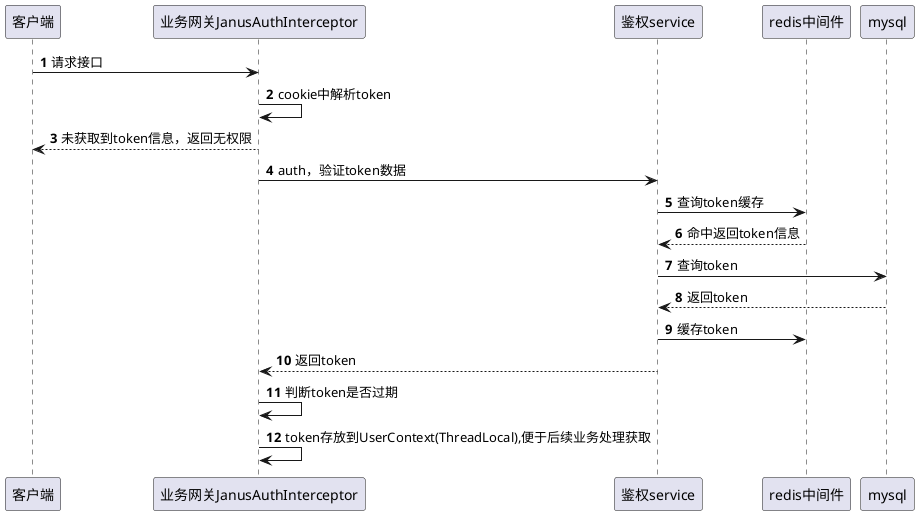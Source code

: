 @startuml
'https://plantuml.com/sequence-diagram

autonumber

客户端 -> 业务网关JanusAuthInterceptor: 请求接口
业务网关JanusAuthInterceptor -> 业务网关JanusAuthInterceptor: cookie中解析token
客户端 <-- 业务网关JanusAuthInterceptor: 未获取到token信息，返回无权限
业务网关JanusAuthInterceptor -> 鉴权service: auth，验证token数据
鉴权service -> redis中间件: 查询token缓存
鉴权service <-- redis中间件: 命中返回token信息
鉴权service -> mysql: 查询token
鉴权service <-- mysql: 返回token
鉴权service -> redis中间件: 缓存token
业务网关JanusAuthInterceptor <-- 鉴权service: 返回token
业务网关JanusAuthInterceptor -> 业务网关JanusAuthInterceptor: 判断token是否过期
业务网关JanusAuthInterceptor -> 业务网关JanusAuthInterceptor: token存放到UserContext(ThreadLocal),便于后续业务处理获取
@enduml